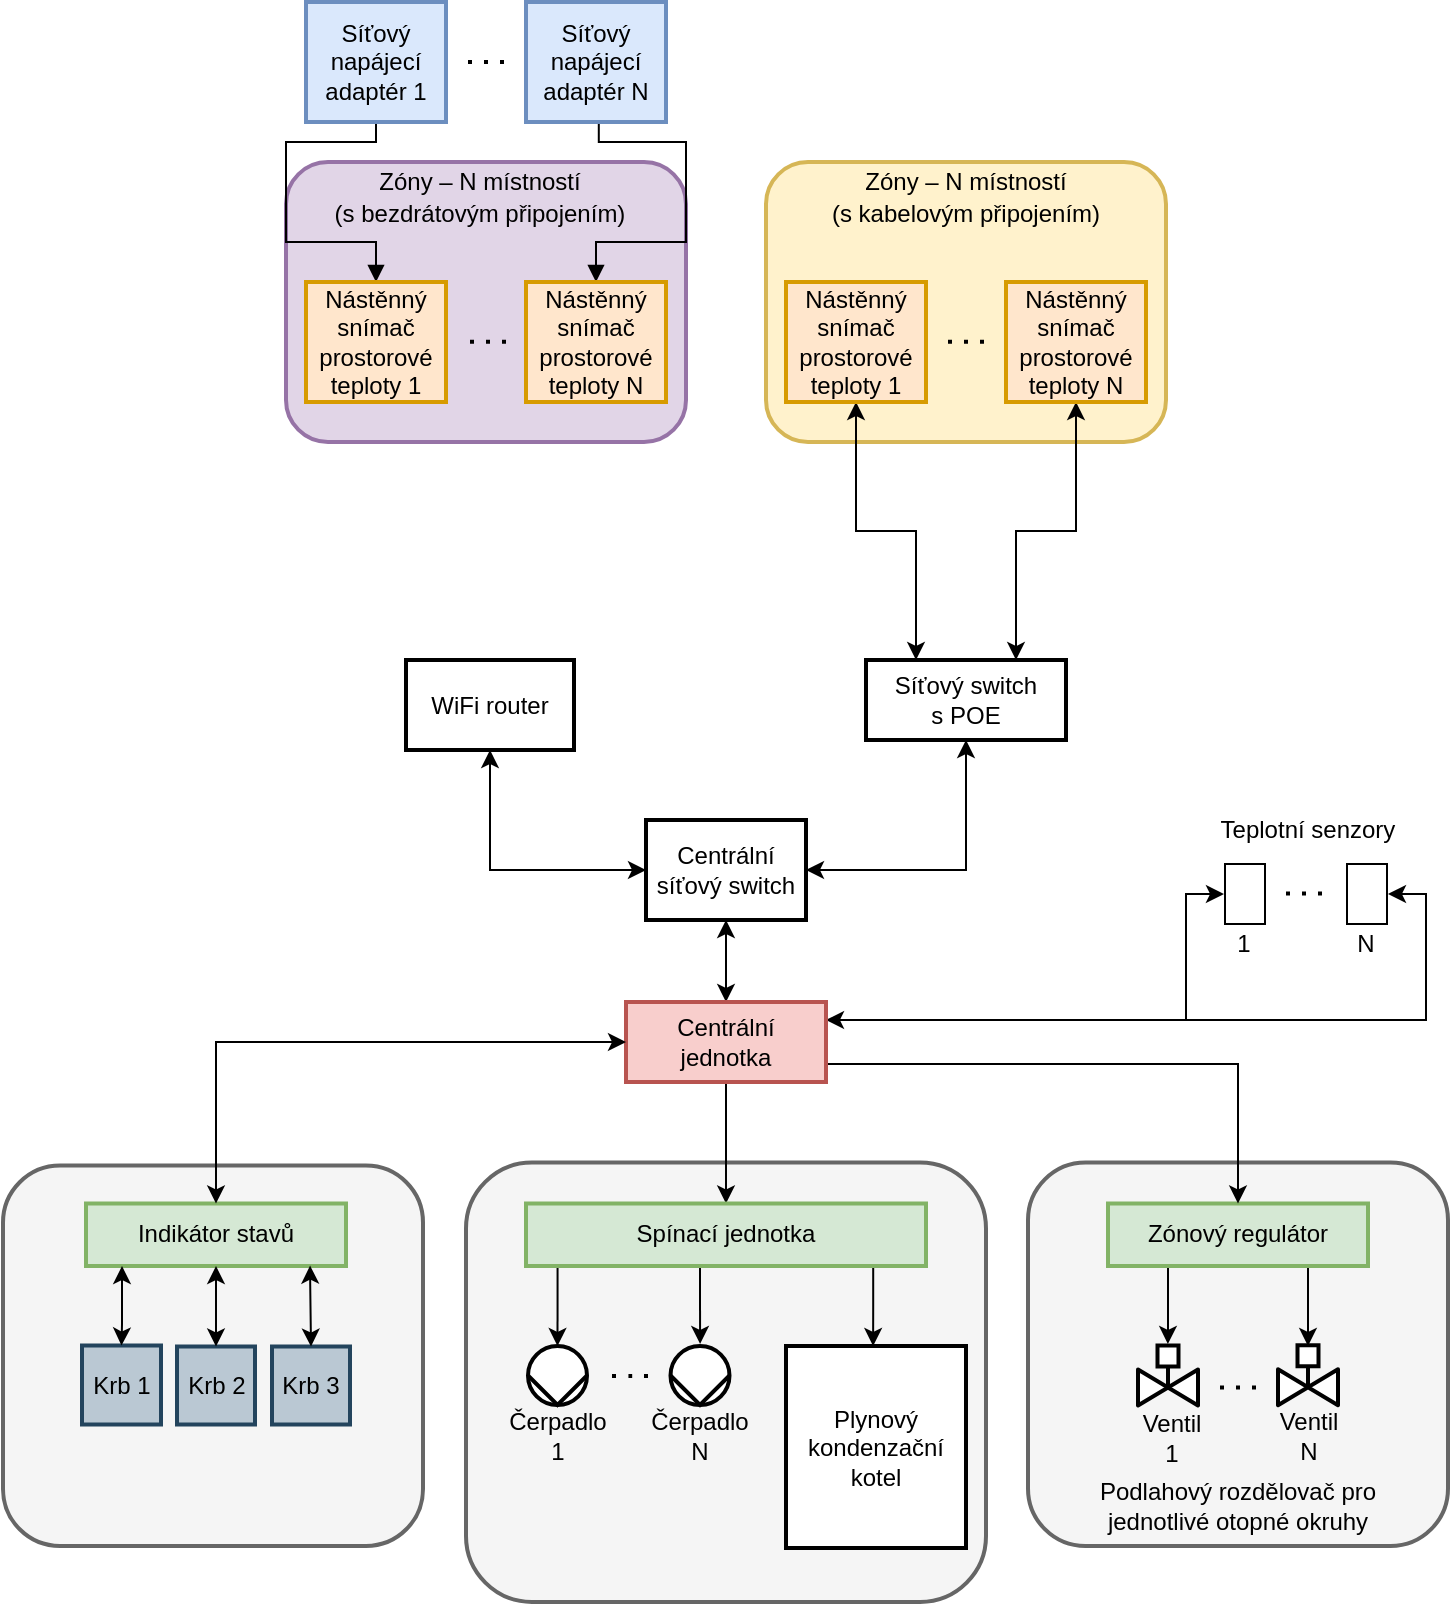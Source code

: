 <mxfile version="15.2.7" type="device"><diagram id="OQWnciAQnM_iIbDHGHQT" name="Page-1"><mxGraphModel dx="1673" dy="829" grid="1" gridSize="10" guides="1" tooltips="1" connect="1" arrows="1" fold="1" page="1" pageScale="1" pageWidth="827" pageHeight="1169" math="1" shadow="0"><root><mxCell id="0"/><mxCell id="1" parent="0"/><mxCell id="rNNqhviS-toqoHtGZwfO-22" value="" style="rounded=1;whiteSpace=wrap;html=1;strokeWidth=2;strokeColor=#9673a6;fillColor=#e1d5e7;" parent="1" vertex="1"><mxGeometry x="200" y="159" width="200" height="140" as="geometry"/></mxCell><mxCell id="rNNqhviS-toqoHtGZwfO-32" value="" style="rounded=1;whiteSpace=wrap;html=1;strokeWidth=2;strokeColor=#d6b656;fillColor=#fff2cc;" parent="1" vertex="1"><mxGeometry x="440" y="159" width="200" height="140" as="geometry"/></mxCell><mxCell id="rNNqhviS-toqoHtGZwfO-74" value="" style="rounded=1;whiteSpace=wrap;html=1;strokeWidth=2;strokeColor=#666666;fontColor=#333333;fillColor=#f5f5f5;" parent="1" vertex="1"><mxGeometry x="571" y="659.25" width="210" height="191.75" as="geometry"/></mxCell><mxCell id="rNNqhviS-toqoHtGZwfO-81" style="edgeStyle=orthogonalEdgeStyle;rounded=0;orthogonalLoop=1;jettySize=auto;html=1;startArrow=classic;startFill=1;endArrow=none;endFill=0;entryX=0.839;entryY=1.003;entryDx=0;entryDy=0;entryPerimeter=0;" parent="1" target="rNNqhviS-toqoHtGZwfO-60" edge="1"><mxGeometry relative="1" as="geometry"><mxPoint x="711" y="751" as="sourcePoint"/><Array as="points"><mxPoint x="711" y="711"/></Array></mxGeometry></mxCell><mxCell id="C-ky9rX12c1Sp_fLIFlz-12" value="" style="rounded=1;whiteSpace=wrap;html=1;strokeWidth=2;fillColor=#f5f5f5;strokeColor=#666666;fontColor=#333333;" parent="1" vertex="1"><mxGeometry x="58.5" y="660.75" width="210" height="190.25" as="geometry"/></mxCell><mxCell id="C-ky9rX12c1Sp_fLIFlz-14" style="edgeStyle=orthogonalEdgeStyle;rounded=0;orthogonalLoop=1;jettySize=auto;html=1;startArrow=none;startFill=0;endArrow=classic;endFill=1;entryX=0.498;entryY=-0.026;entryDx=0;entryDy=0;entryPerimeter=0;" parent="1" source="rNNqhviS-toqoHtGZwfO-60" target="rNNqhviS-toqoHtGZwfO-65" edge="1"><mxGeometry relative="1" as="geometry"><Array as="points"><mxPoint x="641" y="741"/><mxPoint x="641" y="741"/></Array></mxGeometry></mxCell><mxCell id="rNNqhviS-toqoHtGZwfO-60" value="Zónový regulátor" style="rounded=0;whiteSpace=wrap;html=1;strokeWidth=2;fillColor=#d5e8d4;strokeColor=#82b366;" parent="1" vertex="1"><mxGeometry x="611" y="679.75" width="130" height="31.25" as="geometry"/></mxCell><mxCell id="C-ky9rX12c1Sp_fLIFlz-6" value="" style="rounded=1;whiteSpace=wrap;html=1;strokeWidth=2;fillColor=#f5f5f5;strokeColor=#666666;fontColor=#333333;" parent="1" vertex="1"><mxGeometry x="290" y="659.25" width="260" height="219.75" as="geometry"/></mxCell><mxCell id="rNNqhviS-toqoHtGZwfO-5" style="edgeStyle=orthogonalEdgeStyle;rounded=0;orthogonalLoop=1;jettySize=auto;html=1;exitX=0.5;exitY=0;exitDx=0;exitDy=0;entryX=0.5;entryY=1;entryDx=0;entryDy=0;startArrow=classic;startFill=1;" parent="1" source="rNNqhviS-toqoHtGZwfO-1" target="rNNqhviS-toqoHtGZwfO-4" edge="1"><mxGeometry relative="1" as="geometry"><Array as="points"><mxPoint x="420" y="558"/><mxPoint x="420" y="558"/></Array></mxGeometry></mxCell><mxCell id="rNNqhviS-toqoHtGZwfO-62" style="edgeStyle=orthogonalEdgeStyle;rounded=0;orthogonalLoop=1;jettySize=auto;html=1;entryX=0.5;entryY=0;entryDx=0;entryDy=0;startArrow=none;startFill=0;endArrow=classic;endFill=1;exitX=0.5;exitY=1;exitDx=0;exitDy=0;" parent="1" source="rNNqhviS-toqoHtGZwfO-1" target="rNNqhviS-toqoHtGZwfO-59" edge="1"><mxGeometry relative="1" as="geometry"/></mxCell><mxCell id="rNNqhviS-toqoHtGZwfO-63" style="edgeStyle=orthogonalEdgeStyle;rounded=0;orthogonalLoop=1;jettySize=auto;html=1;exitX=1;exitY=0.5;exitDx=0;exitDy=0;startArrow=none;startFill=0;endArrow=classic;endFill=1;" parent="1" source="rNNqhviS-toqoHtGZwfO-1" target="rNNqhviS-toqoHtGZwfO-60" edge="1"><mxGeometry relative="1" as="geometry"><Array as="points"><mxPoint x="470" y="610"/><mxPoint x="676" y="610"/></Array></mxGeometry></mxCell><mxCell id="miGsx5l1U_J2AvxsvvIS-11" style="edgeStyle=orthogonalEdgeStyle;rounded=0;orthogonalLoop=1;jettySize=auto;html=1;exitX=1;exitY=0.25;exitDx=0;exitDy=0;entryX=0.14;entryY=0.509;entryDx=0;entryDy=0;entryPerimeter=0;endArrow=classic;endFill=1;startArrow=classic;startFill=1;" parent="1" edge="1"><mxGeometry relative="1" as="geometry"><mxPoint x="470" y="588" as="sourcePoint"/><mxPoint x="668.99" y="525.006" as="targetPoint"/><Array as="points"><mxPoint x="650" y="588"/><mxPoint x="650" y="525"/></Array></mxGeometry></mxCell><mxCell id="rNNqhviS-toqoHtGZwfO-1" value="Centrální&lt;br&gt;jednotka" style="whiteSpace=wrap;html=1;fillColor=#f8cecc;strokeWidth=2;strokeColor=#b85450;" parent="1" vertex="1"><mxGeometry x="370" y="579" width="100" height="40" as="geometry"/></mxCell><mxCell id="rNNqhviS-toqoHtGZwfO-6" style="edgeStyle=orthogonalEdgeStyle;rounded=0;orthogonalLoop=1;jettySize=auto;html=1;exitX=0;exitY=0.5;exitDx=0;exitDy=0;entryX=0.5;entryY=1;entryDx=0;entryDy=0;startArrow=classic;startFill=1;" parent="1" source="rNNqhviS-toqoHtGZwfO-4" target="rNNqhviS-toqoHtGZwfO-2" edge="1"><mxGeometry relative="1" as="geometry"/></mxCell><mxCell id="rNNqhviS-toqoHtGZwfO-4" value="Centrální síťový switch" style="rounded=0;whiteSpace=wrap;html=1;strokeWidth=2;" parent="1" vertex="1"><mxGeometry x="380" y="488" width="80" height="50" as="geometry"/></mxCell><mxCell id="rNNqhviS-toqoHtGZwfO-12" style="edgeStyle=orthogonalEdgeStyle;rounded=0;orthogonalLoop=1;jettySize=auto;html=1;exitX=0.5;exitY=1;exitDx=0;exitDy=0;startArrow=classic;startFill=1;" parent="1" edge="1"><mxGeometry relative="1" as="geometry"><mxPoint x="560" y="651" as="sourcePoint"/><mxPoint x="560" y="651" as="targetPoint"/></mxGeometry></mxCell><mxCell id="rNNqhviS-toqoHtGZwfO-17" value="" style="shape=image;html=1;verticalAlign=top;verticalLabelPosition=bottom;labelBackgroundColor=#ffffff;imageAspect=0;image=https://cdn2.iconfinder.com/data/icons/shopping-elements-6/64/22-Flash_Sale_and_Thunder-128.png;strokeWidth=2;fillColor=none;rotation=-30;" parent="1" vertex="1"><mxGeometry x="232" y="291" width="50" height="90" as="geometry"/></mxCell><mxCell id="rNNqhviS-toqoHtGZwfO-18" value="" style="shape=image;html=1;verticalAlign=top;verticalLabelPosition=bottom;labelBackgroundColor=#ffffff;imageAspect=0;image=https://cdn2.iconfinder.com/data/icons/shopping-elements-6/64/22-Flash_Sale_and_Thunder-128.png;strokeWidth=2;fillColor=none;rotation=30;flipV=1;" parent="1" vertex="1"><mxGeometry x="320" y="291" width="50" height="90" as="geometry"/></mxCell><mxCell id="rNNqhviS-toqoHtGZwfO-27" value="" style="group" parent="1" vertex="1" connectable="0"><mxGeometry x="260" y="360" width="84" height="99" as="geometry"/></mxCell><mxCell id="rNNqhviS-toqoHtGZwfO-2" value="WiFi router" style="rounded=0;whiteSpace=wrap;html=1;strokeWidth=2;" parent="rNNqhviS-toqoHtGZwfO-27" vertex="1"><mxGeometry y="48" width="84" height="45" as="geometry"/></mxCell><mxCell id="rNNqhviS-toqoHtGZwfO-13" value="" style="shape=image;html=1;verticalAlign=top;verticalLabelPosition=bottom;labelBackgroundColor=#ffffff;imageAspect=0;aspect=fixed;image=https://cdn2.iconfinder.com/data/icons/electronics-17/24/electronics-12-128.png;strokeWidth=2;fillColor=none;" parent="rNNqhviS-toqoHtGZwfO-27" vertex="1"><mxGeometry x="16" width="48" height="48" as="geometry"/></mxCell><mxCell id="rNNqhviS-toqoHtGZwfO-43" style="edgeStyle=orthogonalEdgeStyle;rounded=0;orthogonalLoop=1;jettySize=auto;html=1;exitX=0.5;exitY=1;exitDx=0;exitDy=0;startArrow=classic;startFill=1;entryX=0.25;entryY=0;entryDx=0;entryDy=0;" parent="1" source="rNNqhviS-toqoHtGZwfO-29" target="rNNqhviS-toqoHtGZwfO-41" edge="1"><mxGeometry relative="1" as="geometry"><mxPoint x="515" y="379" as="targetPoint"/></mxGeometry></mxCell><mxCell id="rNNqhviS-toqoHtGZwfO-44" style="edgeStyle=orthogonalEdgeStyle;rounded=0;orthogonalLoop=1;jettySize=auto;html=1;startArrow=classic;startFill=1;entryX=0.75;entryY=0;entryDx=0;entryDy=0;exitX=0.5;exitY=1;exitDx=0;exitDy=0;" parent="1" source="TtT3A8iglEBPr6birOV--1" target="rNNqhviS-toqoHtGZwfO-41" edge="1"><mxGeometry relative="1" as="geometry"><mxPoint x="565" y="379" as="targetPoint"/><mxPoint x="596" y="289" as="sourcePoint"/></mxGeometry></mxCell><mxCell id="rNNqhviS-toqoHtGZwfO-31" value="" style="endArrow=none;dashed=1;html=1;dashPattern=1 3;strokeWidth=2;" parent="1" edge="1"><mxGeometry x="436" y="158.9" width="50" height="50" as="geometry"><mxPoint x="549" y="248.9" as="sourcePoint"/><mxPoint x="529" y="248.9" as="targetPoint"/></mxGeometry></mxCell><mxCell id="rNNqhviS-toqoHtGZwfO-33" value="Zóny – N místností" style="text;html=1;strokeColor=none;fillColor=none;align=center;verticalAlign=middle;whiteSpace=wrap;rounded=0;" parent="1" vertex="1"><mxGeometry x="475" y="159" width="130" height="20" as="geometry"/></mxCell><mxCell id="rNNqhviS-toqoHtGZwfO-34" value="(s kabelovým připojením)" style="text;html=1;strokeColor=none;fillColor=none;align=center;verticalAlign=middle;whiteSpace=wrap;rounded=0;" parent="1" vertex="1"><mxGeometry x="445" y="175" width="190" height="20" as="geometry"/></mxCell><mxCell id="rNNqhviS-toqoHtGZwfO-21" value="" style="endArrow=none;dashed=1;html=1;dashPattern=1 3;strokeWidth=2;" parent="1" edge="1"><mxGeometry x="197" y="158.9" width="50" height="50" as="geometry"><mxPoint x="310" y="248.9" as="sourcePoint"/><mxPoint x="290" y="248.9" as="targetPoint"/></mxGeometry></mxCell><mxCell id="rNNqhviS-toqoHtGZwfO-23" value="Zóny – N místností" style="text;html=1;strokeColor=none;fillColor=none;align=center;verticalAlign=middle;whiteSpace=wrap;rounded=0;" parent="1" vertex="1"><mxGeometry x="232" y="159" width="130" height="20" as="geometry"/></mxCell><mxCell id="rNNqhviS-toqoHtGZwfO-24" value="(s bezdrátovým připojením)" style="text;html=1;strokeColor=none;fillColor=none;align=center;verticalAlign=middle;whiteSpace=wrap;rounded=0;" parent="1" vertex="1"><mxGeometry x="202" y="175" width="190" height="20" as="geometry"/></mxCell><mxCell id="rNNqhviS-toqoHtGZwfO-50" style="edgeStyle=orthogonalEdgeStyle;rounded=0;orthogonalLoop=1;jettySize=auto;html=1;entryX=1;entryY=0.5;entryDx=0;entryDy=0;startArrow=classic;startFill=1;exitX=0.5;exitY=1;exitDx=0;exitDy=0;" parent="1" source="rNNqhviS-toqoHtGZwfO-41" target="rNNqhviS-toqoHtGZwfO-4" edge="1"><mxGeometry relative="1" as="geometry"/></mxCell><mxCell id="rNNqhviS-toqoHtGZwfO-41" value="Síťový switch&lt;br&gt;s POE" style="whiteSpace=wrap;html=1;strokeWidth=2;" parent="1" vertex="1"><mxGeometry x="490" y="408" width="100" height="40" as="geometry"/></mxCell><mxCell id="rNNqhviS-toqoHtGZwfO-56" style="edgeStyle=orthogonalEdgeStyle;rounded=0;orthogonalLoop=1;jettySize=auto;html=1;startArrow=none;startFill=0;endArrow=block;endFill=1;exitX=0.5;exitY=1;exitDx=0;exitDy=0;" parent="1" source="rNNqhviS-toqoHtGZwfO-53" target="TtT3A8iglEBPr6birOV--2" edge="1"><mxGeometry relative="1" as="geometry"><Array as="points"><mxPoint x="245" y="149"/><mxPoint x="200" y="149"/><mxPoint x="200" y="199"/><mxPoint x="245" y="199"/></Array><mxPoint x="245" y="209" as="targetPoint"/></mxGeometry></mxCell><mxCell id="rNNqhviS-toqoHtGZwfO-53" value="&lt;span&gt;Síťový napájecí adaptér 1&lt;/span&gt;" style="rounded=0;whiteSpace=wrap;html=1;strokeWidth=2;fillColor=#dae8fc;strokeColor=#6c8ebf;" parent="1" vertex="1"><mxGeometry x="210" y="79" width="70" height="60" as="geometry"/></mxCell><mxCell id="rNNqhviS-toqoHtGZwfO-55" style="edgeStyle=orthogonalEdgeStyle;rounded=0;orthogonalLoop=1;jettySize=auto;html=1;startArrow=none;startFill=0;endArrow=block;endFill=1;exitX=0.52;exitY=0.998;exitDx=0;exitDy=0;exitPerimeter=0;entryX=0.5;entryY=0;entryDx=0;entryDy=0;" parent="1" source="rNNqhviS-toqoHtGZwfO-54" target="TtT3A8iglEBPr6birOV--3" edge="1"><mxGeometry relative="1" as="geometry"><Array as="points"><mxPoint x="356" y="149"/><mxPoint x="400" y="149"/><mxPoint x="400" y="199"/><mxPoint x="355" y="199"/></Array><mxPoint x="357" y="209" as="targetPoint"/></mxGeometry></mxCell><mxCell id="rNNqhviS-toqoHtGZwfO-54" value="Síťový napájecí adaptér N" style="rounded=0;whiteSpace=wrap;html=1;strokeWidth=2;fillColor=#dae8fc;strokeColor=#6c8ebf;" parent="1" vertex="1"><mxGeometry x="320" y="79" width="70" height="60" as="geometry"/></mxCell><mxCell id="rNNqhviS-toqoHtGZwfO-58" value="" style="endArrow=none;dashed=1;html=1;dashPattern=1 3;strokeWidth=2;" parent="1" edge="1"><mxGeometry x="196" y="19" width="50" height="50" as="geometry"><mxPoint x="309" y="109" as="sourcePoint"/><mxPoint x="289" y="109" as="targetPoint"/></mxGeometry></mxCell><mxCell id="rNNqhviS-toqoHtGZwfO-65" value="" style="verticalLabelPosition=bottom;align=center;html=1;verticalAlign=top;pointerEvents=1;dashed=0;shape=mxgraph.pid2valves.valve;valveType=gate;actuator=powered;strokeWidth=2;" parent="1" vertex="1"><mxGeometry x="626" y="750.75" width="30" height="30" as="geometry"/></mxCell><mxCell id="rNNqhviS-toqoHtGZwfO-66" value="" style="part=1;strokeColor=none;fillColor=none;fontStyle=1;fontSize=14;" parent="rNNqhviS-toqoHtGZwfO-65" vertex="1"><mxGeometry x="9.75" width="10.5" height="10.5" as="geometry"/></mxCell><mxCell id="rNNqhviS-toqoHtGZwfO-67" value="" style="verticalLabelPosition=bottom;align=center;html=1;verticalAlign=top;pointerEvents=1;dashed=0;shape=mxgraph.pid2valves.valve;valveType=gate;actuator=powered;strokeWidth=2;" parent="1" vertex="1"><mxGeometry x="696" y="750.63" width="30" height="30" as="geometry"/></mxCell><mxCell id="rNNqhviS-toqoHtGZwfO-68" value="" style="part=1;strokeColor=none;fillColor=none;fontStyle=1;fontSize=14;" parent="rNNqhviS-toqoHtGZwfO-67" vertex="1"><mxGeometry x="9.75" width="10.5" height="10.5" as="geometry"/></mxCell><mxCell id="rNNqhviS-toqoHtGZwfO-71" value="" style="endArrow=none;dashed=1;html=1;dashPattern=1 3;strokeWidth=2;" parent="1" edge="1"><mxGeometry x="572" y="681.76" width="50" height="50" as="geometry"><mxPoint x="685" y="771.76" as="sourcePoint"/><mxPoint x="665" y="771.76" as="targetPoint"/></mxGeometry></mxCell><mxCell id="rNNqhviS-toqoHtGZwfO-72" value="Ventil 1" style="text;html=1;strokeColor=none;fillColor=none;align=center;verticalAlign=middle;whiteSpace=wrap;rounded=0;" parent="1" vertex="1"><mxGeometry x="626" y="786.5" width="34" height="20" as="geometry"/></mxCell><mxCell id="rNNqhviS-toqoHtGZwfO-73" value="Ventil N" style="text;html=1;strokeColor=none;fillColor=none;align=center;verticalAlign=middle;whiteSpace=wrap;rounded=0;" parent="1" vertex="1"><mxGeometry x="693.5" y="785.63" width="35" height="20" as="geometry"/></mxCell><mxCell id="rNNqhviS-toqoHtGZwfO-75" value="Podlahový rozdělovač pro jednotlivé otopné okruhy" style="text;html=1;strokeColor=none;fillColor=none;align=center;verticalAlign=middle;whiteSpace=wrap;rounded=0;" parent="1" vertex="1"><mxGeometry x="581" y="821" width="190" height="20" as="geometry"/></mxCell><mxCell id="rNNqhviS-toqoHtGZwfO-84" value="" style="shape=mxgraph.pid.pumps_-_iso.pump_(liquid);html=1;pointerEvents=1;align=center;verticalLabelPosition=bottom;verticalAlign=top;dashed=0;strokeWidth=2;aspect=fixed;rotation=90;" parent="1" vertex="1"><mxGeometry x="321" y="751" width="29.5" height="29.5" as="geometry"/></mxCell><mxCell id="rNNqhviS-toqoHtGZwfO-87" style="edgeStyle=orthogonalEdgeStyle;rounded=0;orthogonalLoop=1;jettySize=auto;html=1;startArrow=classic;startFill=1;endArrow=none;endFill=0;exitX=-0.036;exitY=0.499;exitDx=0;exitDy=0;exitPerimeter=0;" parent="1" source="rNNqhviS-toqoHtGZwfO-85" edge="1"><mxGeometry relative="1" as="geometry"><mxPoint x="407" y="751" as="sourcePoint"/><mxPoint x="407" y="711" as="targetPoint"/><Array as="points"><mxPoint x="407" y="711"/></Array></mxGeometry></mxCell><mxCell id="rNNqhviS-toqoHtGZwfO-85" value="" style="shape=mxgraph.pid.pumps_-_iso.pump_(liquid);html=1;pointerEvents=1;align=center;verticalLabelPosition=bottom;verticalAlign=top;dashed=0;strokeWidth=2;aspect=fixed;rotation=90;" parent="1" vertex="1"><mxGeometry x="392.25" y="751" width="29.5" height="29.5" as="geometry"/></mxCell><mxCell id="rNNqhviS-toqoHtGZwfO-88" value="" style="endArrow=none;dashed=1;html=1;dashPattern=1 3;strokeWidth=2;" parent="1" edge="1"><mxGeometry x="268" y="676" width="50" height="50" as="geometry"><mxPoint x="381" y="766" as="sourcePoint"/><mxPoint x="361" y="766" as="targetPoint"/><Array as="points"><mxPoint x="374.62" y="766.01"/></Array></mxGeometry></mxCell><mxCell id="rNNqhviS-toqoHtGZwfO-90" style="edgeStyle=orthogonalEdgeStyle;rounded=0;orthogonalLoop=1;jettySize=auto;html=1;entryX=0.868;entryY=0.998;entryDx=0;entryDy=0;entryPerimeter=0;startArrow=classic;startFill=1;endArrow=none;endFill=0;exitX=0.484;exitY=0;exitDx=0;exitDy=0;exitPerimeter=0;" parent="1" source="rNNqhviS-toqoHtGZwfO-89" target="rNNqhviS-toqoHtGZwfO-59" edge="1"><mxGeometry relative="1" as="geometry"><Array as="points"/></mxGeometry></mxCell><mxCell id="rNNqhviS-toqoHtGZwfO-89" value="Plynový kondenzační kotel" style="rounded=0;whiteSpace=wrap;html=1;strokeWidth=2;" parent="1" vertex="1"><mxGeometry x="450" y="751" width="90" height="101" as="geometry"/></mxCell><mxCell id="rNNqhviS-toqoHtGZwfO-92" value="Čerpadlo 1" style="text;html=1;strokeColor=none;fillColor=none;align=center;verticalAlign=middle;whiteSpace=wrap;rounded=0;" parent="1" vertex="1"><mxGeometry x="310" y="786" width="51.5" height="20" as="geometry"/></mxCell><mxCell id="rNNqhviS-toqoHtGZwfO-93" value="Čerpadlo N" style="text;html=1;strokeColor=none;fillColor=none;align=center;verticalAlign=middle;whiteSpace=wrap;rounded=0;" parent="1" vertex="1"><mxGeometry x="381" y="786" width="51.5" height="20" as="geometry"/></mxCell><mxCell id="C-ky9rX12c1Sp_fLIFlz-1" value="Krb 2" style="whiteSpace=wrap;html=1;aspect=fixed;fillColor=#bac8d3;strokeWidth=2;strokeColor=#23445d;" parent="1" vertex="1"><mxGeometry x="145.5" y="751.25" width="39" height="39" as="geometry"/></mxCell><mxCell id="C-ky9rX12c1Sp_fLIFlz-2" value="Krb 1" style="whiteSpace=wrap;html=1;aspect=fixed;fillColor=#bac8d3;strokeWidth=2;strokeColor=#23445d;" parent="1" vertex="1"><mxGeometry x="98" y="750.75" width="39.5" height="39.5" as="geometry"/></mxCell><mxCell id="C-ky9rX12c1Sp_fLIFlz-5" value="Indikátor stavů" style="rounded=0;whiteSpace=wrap;html=1;fillColor=#d5e8d4;strokeWidth=2;strokeColor=#82b366;" parent="1" vertex="1"><mxGeometry x="100" y="679.75" width="130" height="31.25" as="geometry"/></mxCell><mxCell id="C-ky9rX12c1Sp_fLIFlz-15" style="edgeStyle=orthogonalEdgeStyle;rounded=0;orthogonalLoop=1;jettySize=auto;html=1;startArrow=classic;startFill=1;endArrow=none;endFill=0;exitX=0;exitY=0.5;exitDx=0;exitDy=0;exitPerimeter=0;" parent="1" source="rNNqhviS-toqoHtGZwfO-84" edge="1"><mxGeometry relative="1" as="geometry"><mxPoint x="335.63" y="751" as="sourcePoint"/><mxPoint x="335.63" y="711" as="targetPoint"/><Array as="points"><mxPoint x="336" y="711"/></Array></mxGeometry></mxCell><mxCell id="C-ky9rX12c1Sp_fLIFlz-18" style="edgeStyle=orthogonalEdgeStyle;rounded=0;orthogonalLoop=1;jettySize=auto;html=1;entryX=0.5;entryY=0;entryDx=0;entryDy=0;startArrow=classic;startFill=1;endArrow=classic;endFill=1;exitX=0.5;exitY=1;exitDx=0;exitDy=0;" parent="1" source="C-ky9rX12c1Sp_fLIFlz-5" target="C-ky9rX12c1Sp_fLIFlz-1" edge="1"><mxGeometry relative="1" as="geometry"><mxPoint x="164.85" y="710.5" as="sourcePoint"/><mxPoint x="164.8" y="750.63" as="targetPoint"/><Array as="points"/></mxGeometry></mxCell><mxCell id="TtT3A8iglEBPr6birOV--1" value="Nástěnný snímač prostorové teploty N" style="whiteSpace=wrap;html=1;strokeWidth=2;fillColor=#ffe6cc;strokeColor=#d79b00;" parent="1" vertex="1"><mxGeometry x="560" y="219" width="70" height="60" as="geometry"/></mxCell><mxCell id="TtT3A8iglEBPr6birOV--3" value="Nástěnný snímač prostorové teploty N" style="whiteSpace=wrap;html=1;strokeWidth=2;fillColor=#ffe6cc;strokeColor=#d79b00;" parent="1" vertex="1"><mxGeometry x="320" y="219" width="70" height="60" as="geometry"/></mxCell><mxCell id="TtT3A8iglEBPr6birOV--2" value="Nástěnný snímač prostorové teploty 1" style="whiteSpace=wrap;html=1;strokeWidth=2;fillColor=#ffe6cc;strokeColor=#d79b00;" parent="1" vertex="1"><mxGeometry x="210" y="219" width="70" height="60" as="geometry"/></mxCell><mxCell id="rNNqhviS-toqoHtGZwfO-29" value="Nástěnný snímač prostorové teploty 1" style="whiteSpace=wrap;html=1;strokeWidth=2;fillColor=#ffe6cc;strokeColor=#d79b00;" parent="1" vertex="1"><mxGeometry x="450" y="219" width="70" height="60" as="geometry"/></mxCell><mxCell id="rNNqhviS-toqoHtGZwfO-59" value="Spínací jednotka" style="rounded=0;whiteSpace=wrap;html=1;strokeWidth=2;fillColor=#d5e8d4;strokeColor=#82b366;" parent="1" vertex="1"><mxGeometry x="320" y="679.75" width="200" height="31.25" as="geometry"/></mxCell><mxCell id="miGsx5l1U_J2AvxsvvIS-3" value="" style="group" parent="1" vertex="1" connectable="0"><mxGeometry x="665" y="510" width="38.5" height="40" as="geometry"/></mxCell><mxCell id="miGsx5l1U_J2AvxsvvIS-1" value="" style="rounded=0;whiteSpace=wrap;html=1;fillColor=none;" parent="miGsx5l1U_J2AvxsvvIS-3" vertex="1"><mxGeometry x="4.5" width="20" height="30" as="geometry"/></mxCell><mxCell id="miGsx5l1U_J2AvxsvvIS-2" value="" style="shape=image;html=1;verticalAlign=top;verticalLabelPosition=bottom;labelBackgroundColor=#ffffff;imageAspect=0;aspect=fixed;image=https://cdn0.iconfinder.com/data/icons/good-weather-1/96/weather_icons-64-128.png;fillColor=none;" parent="miGsx5l1U_J2AvxsvvIS-3" vertex="1"><mxGeometry x="-4.75" y="-4.25" width="38.5" height="38.5" as="geometry"/></mxCell><mxCell id="miGsx5l1U_J2AvxsvvIS-4" value="" style="group" parent="1" vertex="1" connectable="0"><mxGeometry x="726" y="510" width="38.5" height="40" as="geometry"/></mxCell><mxCell id="miGsx5l1U_J2AvxsvvIS-5" value="" style="rounded=0;whiteSpace=wrap;html=1;fillColor=none;" parent="miGsx5l1U_J2AvxsvvIS-4" vertex="1"><mxGeometry x="4.5" width="20" height="30" as="geometry"/></mxCell><mxCell id="miGsx5l1U_J2AvxsvvIS-6" value="" style="shape=image;html=1;verticalAlign=top;verticalLabelPosition=bottom;labelBackgroundColor=#ffffff;imageAspect=0;aspect=fixed;image=https://cdn0.iconfinder.com/data/icons/good-weather-1/96/weather_icons-64-128.png;fillColor=none;" parent="miGsx5l1U_J2AvxsvvIS-4" vertex="1"><mxGeometry x="-4.75" y="-4.25" width="38.5" height="38.5" as="geometry"/></mxCell><mxCell id="miGsx5l1U_J2AvxsvvIS-7" value="" style="endArrow=none;dashed=1;html=1;dashPattern=1 3;strokeWidth=2;" parent="1" edge="1"><mxGeometry x="605" y="434.8" width="50" height="50" as="geometry"><mxPoint x="718" y="524.8" as="sourcePoint"/><mxPoint x="698" y="524.8" as="targetPoint"/></mxGeometry></mxCell><mxCell id="miGsx5l1U_J2AvxsvvIS-8" value="1" style="text;html=1;strokeColor=none;fillColor=none;align=center;verticalAlign=middle;whiteSpace=wrap;rounded=0;" parent="1" vertex="1"><mxGeometry x="659.25" y="540" width="40" height="20" as="geometry"/></mxCell><mxCell id="miGsx5l1U_J2AvxsvvIS-9" value="N" style="text;html=1;strokeColor=none;fillColor=none;align=center;verticalAlign=middle;whiteSpace=wrap;rounded=0;" parent="1" vertex="1"><mxGeometry x="720.25" y="540" width="40" height="20" as="geometry"/></mxCell><mxCell id="miGsx5l1U_J2AvxsvvIS-10" value="Teplotní senzory" style="text;html=1;strokeColor=none;fillColor=none;align=center;verticalAlign=middle;whiteSpace=wrap;rounded=0;" parent="1" vertex="1"><mxGeometry x="661" y="459" width="100" height="68" as="geometry"/></mxCell><mxCell id="miGsx5l1U_J2AvxsvvIS-12" style="edgeStyle=orthogonalEdgeStyle;rounded=0;orthogonalLoop=1;jettySize=auto;html=1;endArrow=none;endFill=0;exitX=0.877;exitY=0.509;exitDx=0;exitDy=0;exitPerimeter=0;startArrow=classic;startFill=1;" parent="1" edge="1"><mxGeometry relative="1" as="geometry"><mxPoint x="650" y="587" as="targetPoint"/><mxPoint x="750.995" y="525.006" as="sourcePoint"/><Array as="points"><mxPoint x="770" y="525"/><mxPoint x="770" y="588"/><mxPoint x="650" y="588"/></Array></mxGeometry></mxCell><mxCell id="NuR9UoizI9Co1T2R1awA-1" value="Krb 3" style="whiteSpace=wrap;html=1;aspect=fixed;fillColor=#bac8d3;strokeWidth=2;strokeColor=#23445d;" parent="1" vertex="1"><mxGeometry x="193" y="751.25" width="39" height="39" as="geometry"/></mxCell><mxCell id="NuR9UoizI9Co1T2R1awA-2" style="edgeStyle=orthogonalEdgeStyle;rounded=0;orthogonalLoop=1;jettySize=auto;html=1;entryX=0.5;entryY=0;entryDx=0;entryDy=0;startArrow=classic;startFill=1;endArrow=classic;endFill=1;exitX=0.862;exitY=0.994;exitDx=0;exitDy=0;exitPerimeter=0;" parent="1" source="C-ky9rX12c1Sp_fLIFlz-5" target="NuR9UoizI9Co1T2R1awA-1" edge="1"><mxGeometry relative="1" as="geometry"><mxPoint x="212" y="730" as="sourcePoint"/><mxPoint x="212.3" y="751.25" as="targetPoint"/><Array as="points"><mxPoint x="212" y="720"/><mxPoint x="213" y="720"/></Array></mxGeometry></mxCell><mxCell id="C-ky9rX12c1Sp_fLIFlz-17" style="edgeStyle=orthogonalEdgeStyle;rounded=0;orthogonalLoop=1;jettySize=auto;html=1;entryX=0.5;entryY=0;entryDx=0;entryDy=0;startArrow=classic;startFill=1;endArrow=classic;endFill=1;" parent="1" source="C-ky9rX12c1Sp_fLIFlz-5" target="C-ky9rX12c1Sp_fLIFlz-2" edge="1"><mxGeometry relative="1" as="geometry"><Array as="points"><mxPoint x="118" y="740"/><mxPoint x="118" y="740"/></Array><mxPoint x="120" y="712" as="sourcePoint"/></mxGeometry></mxCell><mxCell id="C-ky9rX12c1Sp_fLIFlz-8" style="edgeStyle=orthogonalEdgeStyle;rounded=0;orthogonalLoop=1;jettySize=auto;html=1;startArrow=classic;startFill=1;entryX=0.5;entryY=0;entryDx=0;entryDy=0;" parent="1" source="rNNqhviS-toqoHtGZwfO-1" target="C-ky9rX12c1Sp_fLIFlz-5" edge="1"><mxGeometry relative="1" as="geometry"><mxPoint x="152" y="686.25" as="targetPoint"/></mxGeometry></mxCell></root></mxGraphModel></diagram></mxfile>